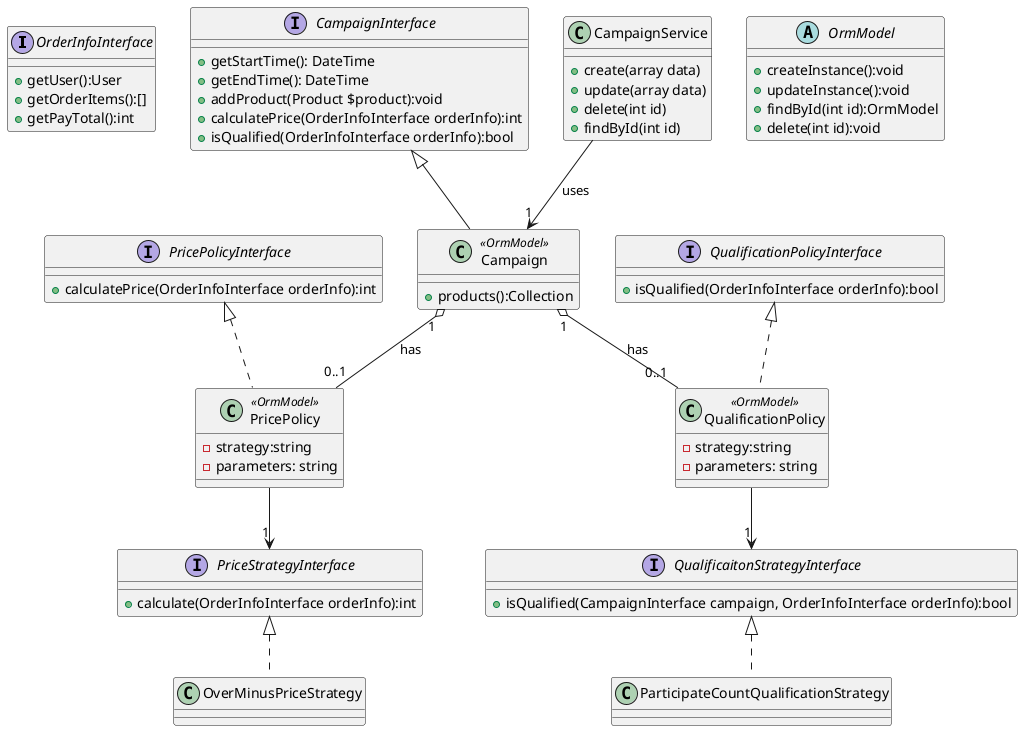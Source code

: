 @startuml campaign-class
Interface OrderInfoInterface {
    +getUser():User
    +getOrderItems():[]
    +getPayTotal():int
}
interface CampaignInterface {
    +getStartTime(): DateTime
    +getEndTime(): DateTime
    +addProduct(Product $product):void
    +calculatePrice(OrderInfoInterface orderInfo):int
    +isQualified(OrderInfoInterface orderInfo):bool
}
interface PricePolicyInterface {
    +calculatePrice(OrderInfoInterface orderInfo):int
}
interface PriceStrategyInterface {
    +calculate(OrderInfoInterface orderInfo):int
}
interface QualificationPolicyInterface {
    +isQualified(OrderInfoInterface orderInfo):bool
}
interface QualificaitonStrategyInterface {
    +isQualified(CampaignInterface campaign, OrderInfoInterface orderInfo):bool
}

abstract OrmModel {
    +createInstance():void
    +updateInstance():void
    +findById(int id):OrmModel
    +delete(int id):void
}

class Campaign <<OrmModel>> {
    +products():Collection
}
class PricePolicy <<OrmModel>> {
    -strategy:string
    -parameters: string
}
class OverMinusPriceStrategy
class QualificationPolicy <<OrmModel>> {
    -strategy:string
    -parameters: string
}
class ParticipateCountQualificationStrategy
class CampaignService {
    +create(array data)
    +update(array data)
    +delete(int id)
    +findById(int id)
}


PricePolicyInterface <|.. PricePolicy
PriceStrategyInterface <|.. OverMinusPriceStrategy
QualificationPolicyInterface <|.. QualificationPolicy
QualificaitonStrategyInterface <|.. ParticipateCountQualificationStrategy
CampaignInterface <|-- Campaign

Campaign "1" o-- "0..1" PricePolicy : has
Campaign "1" o-- "0..1" QualificationPolicy : has
PricePolicy --> "1" PriceStrategyInterface
QualificationPolicy --> "1" QualificaitonStrategyInterface
CampaignService --> "1" Campaign : uses
@enduml

@startuml campaign-sequence
actor User
boundary CampaignService

group Uses Strategy
    User -> CampaignService: IsQualified(OrderInfoInterface info)
    CampaignService -> Campaign: Isqualified(OrderInfoInterface info)
    Campaign -> QulificationStrategyInterface: Isqualified(OrderInfoInterface info)
    QualificationStrategyInterface --> Campaign: True | False
    Campaign --> CampaignService: True | False
    CampaignService --> User: True | False
    note over Campaign : The `Calculate` method shares the similiar sequence but call the `PricePolicyStrategy`
end

group Campaign CRUD
    User -> CampaignService: create(array data)
    note right: throws IllegalArgumentException upon validation failure
    CampaignService -> Campaign: createInstance(array data)
    note over CampaignService: `Update`, `Delete` and `FindById` shares the similar sequence
end
@enduml
